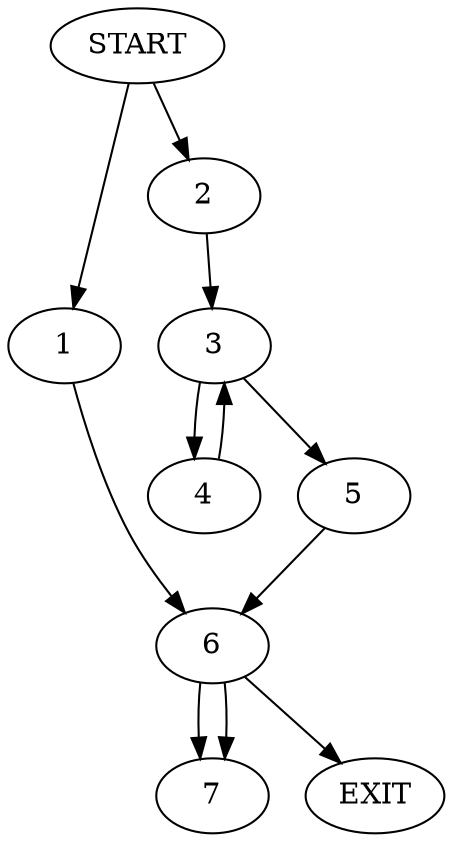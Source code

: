 digraph { 
0 [label="START"];
1;
2;
3;
4;
5;
6;
7;
8[label="EXIT"];
0 -> 1;
0 -> 2;
1 -> 6;
2 -> 3;
3 -> 4;
3 -> 5;
4 -> 3;
5 -> 6;
6 -> 8;
6 -> 7;
6:s2 -> 7;
}